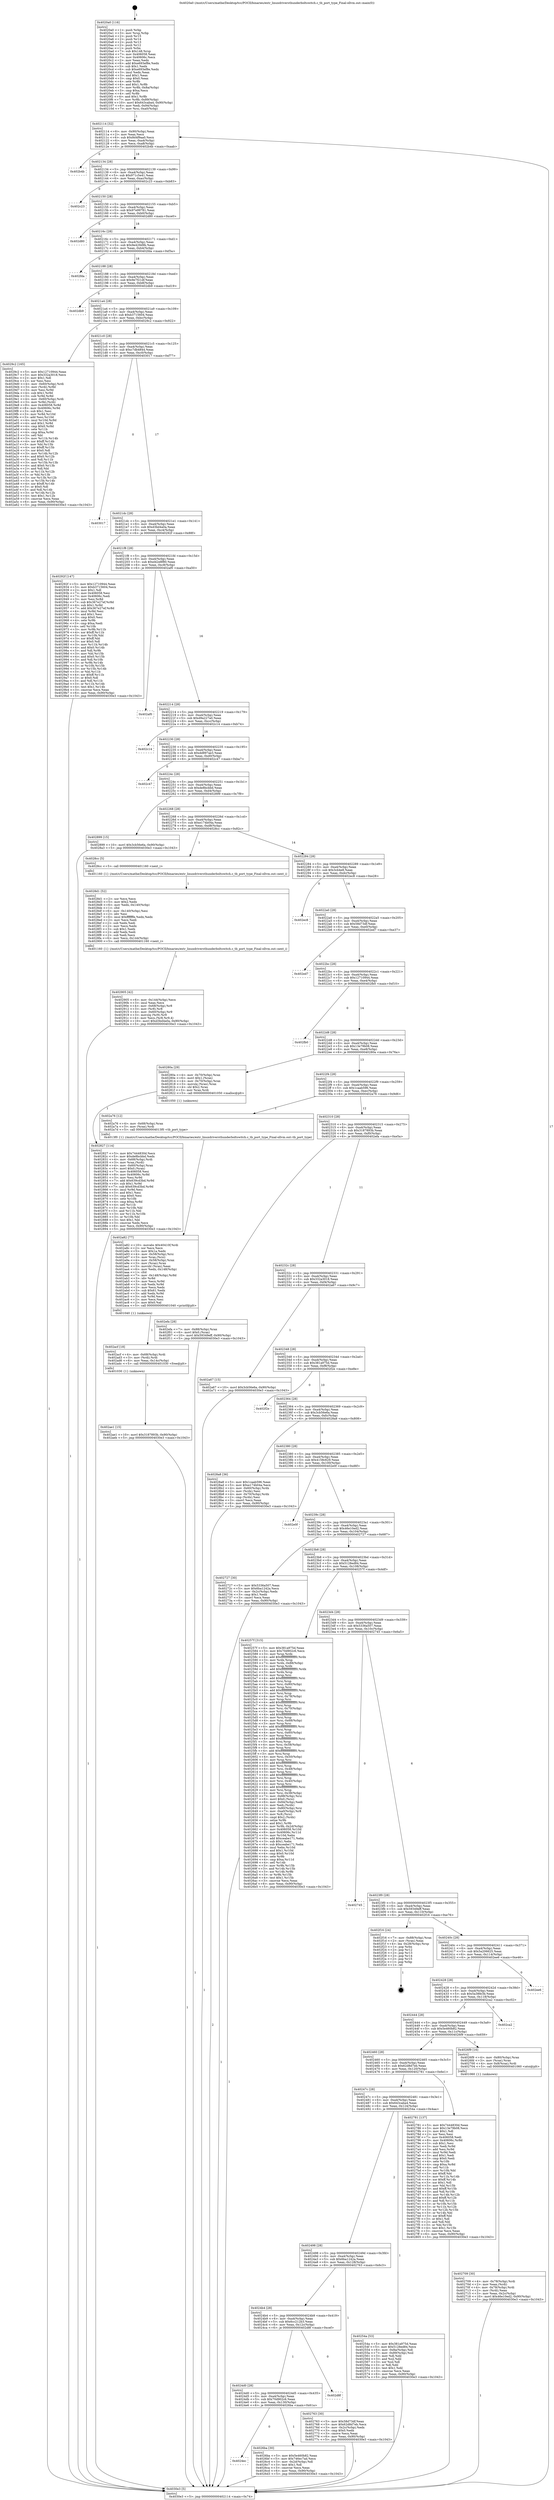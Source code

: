 digraph "0x4020a0" {
  label = "0x4020a0 (/mnt/c/Users/mathe/Desktop/tcc/POCII/binaries/extr_linuxdriversthunderboltswitch.c_tb_port_type_Final-ollvm.out::main(0))"
  labelloc = "t"
  node[shape=record]

  Entry [label="",width=0.3,height=0.3,shape=circle,fillcolor=black,style=filled]
  "0x402114" [label="{
     0x402114 [32]\l
     | [instrs]\l
     &nbsp;&nbsp;0x402114 \<+6\>: mov -0x90(%rbp),%eax\l
     &nbsp;&nbsp;0x40211a \<+2\>: mov %eax,%ecx\l
     &nbsp;&nbsp;0x40211c \<+6\>: sub $0x8d4f9aa0,%ecx\l
     &nbsp;&nbsp;0x402122 \<+6\>: mov %eax,-0xa4(%rbp)\l
     &nbsp;&nbsp;0x402128 \<+6\>: mov %ecx,-0xa8(%rbp)\l
     &nbsp;&nbsp;0x40212e \<+6\>: je 0000000000402b4b \<main+0xaab\>\l
  }"]
  "0x402b4b" [label="{
     0x402b4b\l
  }", style=dashed]
  "0x402134" [label="{
     0x402134 [28]\l
     | [instrs]\l
     &nbsp;&nbsp;0x402134 \<+5\>: jmp 0000000000402139 \<main+0x99\>\l
     &nbsp;&nbsp;0x402139 \<+6\>: mov -0xa4(%rbp),%eax\l
     &nbsp;&nbsp;0x40213f \<+5\>: sub $0x971c5e41,%eax\l
     &nbsp;&nbsp;0x402144 \<+6\>: mov %eax,-0xac(%rbp)\l
     &nbsp;&nbsp;0x40214a \<+6\>: je 0000000000402c23 \<main+0xb83\>\l
  }"]
  Exit [label="",width=0.3,height=0.3,shape=circle,fillcolor=black,style=filled,peripheries=2]
  "0x402c23" [label="{
     0x402c23\l
  }", style=dashed]
  "0x402150" [label="{
     0x402150 [28]\l
     | [instrs]\l
     &nbsp;&nbsp;0x402150 \<+5\>: jmp 0000000000402155 \<main+0xb5\>\l
     &nbsp;&nbsp;0x402155 \<+6\>: mov -0xa4(%rbp),%eax\l
     &nbsp;&nbsp;0x40215b \<+5\>: sub $0x97e99781,%eax\l
     &nbsp;&nbsp;0x402160 \<+6\>: mov %eax,-0xb0(%rbp)\l
     &nbsp;&nbsp;0x402166 \<+6\>: je 0000000000402d80 \<main+0xce0\>\l
  }"]
  "0x402ae1" [label="{
     0x402ae1 [15]\l
     | [instrs]\l
     &nbsp;&nbsp;0x402ae1 \<+10\>: movl $0x3187893b,-0x90(%rbp)\l
     &nbsp;&nbsp;0x402aeb \<+5\>: jmp 00000000004030e3 \<main+0x1043\>\l
  }"]
  "0x402d80" [label="{
     0x402d80\l
  }", style=dashed]
  "0x40216c" [label="{
     0x40216c [28]\l
     | [instrs]\l
     &nbsp;&nbsp;0x40216c \<+5\>: jmp 0000000000402171 \<main+0xd1\>\l
     &nbsp;&nbsp;0x402171 \<+6\>: mov -0xa4(%rbp),%eax\l
     &nbsp;&nbsp;0x402177 \<+5\>: sub $0x9e429d9b,%eax\l
     &nbsp;&nbsp;0x40217c \<+6\>: mov %eax,-0xb4(%rbp)\l
     &nbsp;&nbsp;0x402182 \<+6\>: je 0000000000402fda \<main+0xf3a\>\l
  }"]
  "0x402acf" [label="{
     0x402acf [18]\l
     | [instrs]\l
     &nbsp;&nbsp;0x402acf \<+4\>: mov -0x68(%rbp),%rdi\l
     &nbsp;&nbsp;0x402ad3 \<+3\>: mov (%rdi),%rdi\l
     &nbsp;&nbsp;0x402ad6 \<+6\>: mov %eax,-0x14c(%rbp)\l
     &nbsp;&nbsp;0x402adc \<+5\>: call 0000000000401030 \<free@plt\>\l
     | [calls]\l
     &nbsp;&nbsp;0x401030 \{1\} (unknown)\l
  }"]
  "0x402fda" [label="{
     0x402fda\l
  }", style=dashed]
  "0x402188" [label="{
     0x402188 [28]\l
     | [instrs]\l
     &nbsp;&nbsp;0x402188 \<+5\>: jmp 000000000040218d \<main+0xed\>\l
     &nbsp;&nbsp;0x40218d \<+6\>: mov -0xa4(%rbp),%eax\l
     &nbsp;&nbsp;0x402193 \<+5\>: sub $0x9e7f21df,%eax\l
     &nbsp;&nbsp;0x402198 \<+6\>: mov %eax,-0xb8(%rbp)\l
     &nbsp;&nbsp;0x40219e \<+6\>: je 0000000000402db9 \<main+0xd19\>\l
  }"]
  "0x402a82" [label="{
     0x402a82 [77]\l
     | [instrs]\l
     &nbsp;&nbsp;0x402a82 \<+10\>: movabs $0x40410f,%rdi\l
     &nbsp;&nbsp;0x402a8c \<+2\>: xor %ecx,%ecx\l
     &nbsp;&nbsp;0x402a8e \<+5\>: mov $0x1a,%edx\l
     &nbsp;&nbsp;0x402a93 \<+4\>: mov -0x58(%rbp),%rsi\l
     &nbsp;&nbsp;0x402a97 \<+3\>: mov %rax,(%rsi)\l
     &nbsp;&nbsp;0x402a9a \<+4\>: mov -0x58(%rbp),%rax\l
     &nbsp;&nbsp;0x402a9e \<+3\>: mov (%rax),%rax\l
     &nbsp;&nbsp;0x402aa1 \<+3\>: movsbl (%rax),%eax\l
     &nbsp;&nbsp;0x402aa4 \<+6\>: mov %edx,-0x148(%rbp)\l
     &nbsp;&nbsp;0x402aaa \<+1\>: cltd\l
     &nbsp;&nbsp;0x402aab \<+7\>: mov -0x148(%rbp),%r8d\l
     &nbsp;&nbsp;0x402ab2 \<+3\>: idiv %r8d\l
     &nbsp;&nbsp;0x402ab5 \<+3\>: mov %ecx,%r9d\l
     &nbsp;&nbsp;0x402ab8 \<+3\>: sub %edx,%r9d\l
     &nbsp;&nbsp;0x402abb \<+2\>: mov %ecx,%edx\l
     &nbsp;&nbsp;0x402abd \<+3\>: sub $0x61,%edx\l
     &nbsp;&nbsp;0x402ac0 \<+3\>: add %edx,%r9d\l
     &nbsp;&nbsp;0x402ac3 \<+3\>: sub %r9d,%ecx\l
     &nbsp;&nbsp;0x402ac6 \<+2\>: mov %ecx,%esi\l
     &nbsp;&nbsp;0x402ac8 \<+2\>: mov $0x0,%al\l
     &nbsp;&nbsp;0x402aca \<+5\>: call 0000000000401040 \<printf@plt\>\l
     | [calls]\l
     &nbsp;&nbsp;0x401040 \{1\} (unknown)\l
  }"]
  "0x402db9" [label="{
     0x402db9\l
  }", style=dashed]
  "0x4021a4" [label="{
     0x4021a4 [28]\l
     | [instrs]\l
     &nbsp;&nbsp;0x4021a4 \<+5\>: jmp 00000000004021a9 \<main+0x109\>\l
     &nbsp;&nbsp;0x4021a9 \<+6\>: mov -0xa4(%rbp),%eax\l
     &nbsp;&nbsp;0x4021af \<+5\>: sub $0xb3715604,%eax\l
     &nbsp;&nbsp;0x4021b4 \<+6\>: mov %eax,-0xbc(%rbp)\l
     &nbsp;&nbsp;0x4021ba \<+6\>: je 00000000004029c2 \<main+0x922\>\l
  }"]
  "0x402905" [label="{
     0x402905 [42]\l
     | [instrs]\l
     &nbsp;&nbsp;0x402905 \<+6\>: mov -0x144(%rbp),%ecx\l
     &nbsp;&nbsp;0x40290b \<+3\>: imul %eax,%ecx\l
     &nbsp;&nbsp;0x40290e \<+4\>: mov -0x68(%rbp),%r8\l
     &nbsp;&nbsp;0x402912 \<+3\>: mov (%r8),%r8\l
     &nbsp;&nbsp;0x402915 \<+4\>: mov -0x60(%rbp),%r9\l
     &nbsp;&nbsp;0x402919 \<+3\>: movslq (%r9),%r9\l
     &nbsp;&nbsp;0x40291c \<+4\>: mov %ecx,(%r8,%r9,4)\l
     &nbsp;&nbsp;0x402920 \<+10\>: movl $0xd3bd4a0a,-0x90(%rbp)\l
     &nbsp;&nbsp;0x40292a \<+5\>: jmp 00000000004030e3 \<main+0x1043\>\l
  }"]
  "0x4029c2" [label="{
     0x4029c2 [165]\l
     | [instrs]\l
     &nbsp;&nbsp;0x4029c2 \<+5\>: mov $0x12710944,%eax\l
     &nbsp;&nbsp;0x4029c7 \<+5\>: mov $0x332a3018,%ecx\l
     &nbsp;&nbsp;0x4029cc \<+2\>: mov $0x1,%dl\l
     &nbsp;&nbsp;0x4029ce \<+2\>: xor %esi,%esi\l
     &nbsp;&nbsp;0x4029d0 \<+4\>: mov -0x60(%rbp),%rdi\l
     &nbsp;&nbsp;0x4029d4 \<+3\>: mov (%rdi),%r8d\l
     &nbsp;&nbsp;0x4029d7 \<+3\>: mov %esi,%r9d\l
     &nbsp;&nbsp;0x4029da \<+4\>: sub $0x1,%r9d\l
     &nbsp;&nbsp;0x4029de \<+3\>: sub %r9d,%r8d\l
     &nbsp;&nbsp;0x4029e1 \<+4\>: mov -0x60(%rbp),%rdi\l
     &nbsp;&nbsp;0x4029e5 \<+3\>: mov %r8d,(%rdi)\l
     &nbsp;&nbsp;0x4029e8 \<+8\>: mov 0x406058,%r8d\l
     &nbsp;&nbsp;0x4029f0 \<+8\>: mov 0x40606c,%r9d\l
     &nbsp;&nbsp;0x4029f8 \<+3\>: sub $0x1,%esi\l
     &nbsp;&nbsp;0x4029fb \<+3\>: mov %r8d,%r10d\l
     &nbsp;&nbsp;0x4029fe \<+3\>: add %esi,%r10d\l
     &nbsp;&nbsp;0x402a01 \<+4\>: imul %r10d,%r8d\l
     &nbsp;&nbsp;0x402a05 \<+4\>: and $0x1,%r8d\l
     &nbsp;&nbsp;0x402a09 \<+4\>: cmp $0x0,%r8d\l
     &nbsp;&nbsp;0x402a0d \<+4\>: sete %r11b\l
     &nbsp;&nbsp;0x402a11 \<+4\>: cmp $0xa,%r9d\l
     &nbsp;&nbsp;0x402a15 \<+3\>: setl %bl\l
     &nbsp;&nbsp;0x402a18 \<+3\>: mov %r11b,%r14b\l
     &nbsp;&nbsp;0x402a1b \<+4\>: xor $0xff,%r14b\l
     &nbsp;&nbsp;0x402a1f \<+3\>: mov %bl,%r15b\l
     &nbsp;&nbsp;0x402a22 \<+4\>: xor $0xff,%r15b\l
     &nbsp;&nbsp;0x402a26 \<+3\>: xor $0x0,%dl\l
     &nbsp;&nbsp;0x402a29 \<+3\>: mov %r14b,%r12b\l
     &nbsp;&nbsp;0x402a2c \<+4\>: and $0x0,%r12b\l
     &nbsp;&nbsp;0x402a30 \<+3\>: and %dl,%r11b\l
     &nbsp;&nbsp;0x402a33 \<+3\>: mov %r15b,%r13b\l
     &nbsp;&nbsp;0x402a36 \<+4\>: and $0x0,%r13b\l
     &nbsp;&nbsp;0x402a3a \<+2\>: and %dl,%bl\l
     &nbsp;&nbsp;0x402a3c \<+3\>: or %r11b,%r12b\l
     &nbsp;&nbsp;0x402a3f \<+3\>: or %bl,%r13b\l
     &nbsp;&nbsp;0x402a42 \<+3\>: xor %r13b,%r12b\l
     &nbsp;&nbsp;0x402a45 \<+3\>: or %r15b,%r14b\l
     &nbsp;&nbsp;0x402a48 \<+4\>: xor $0xff,%r14b\l
     &nbsp;&nbsp;0x402a4c \<+3\>: or $0x0,%dl\l
     &nbsp;&nbsp;0x402a4f \<+3\>: and %dl,%r14b\l
     &nbsp;&nbsp;0x402a52 \<+3\>: or %r14b,%r12b\l
     &nbsp;&nbsp;0x402a55 \<+4\>: test $0x1,%r12b\l
     &nbsp;&nbsp;0x402a59 \<+3\>: cmovne %ecx,%eax\l
     &nbsp;&nbsp;0x402a5c \<+6\>: mov %eax,-0x90(%rbp)\l
     &nbsp;&nbsp;0x402a62 \<+5\>: jmp 00000000004030e3 \<main+0x1043\>\l
  }"]
  "0x4021c0" [label="{
     0x4021c0 [28]\l
     | [instrs]\l
     &nbsp;&nbsp;0x4021c0 \<+5\>: jmp 00000000004021c5 \<main+0x125\>\l
     &nbsp;&nbsp;0x4021c5 \<+6\>: mov -0xa4(%rbp),%eax\l
     &nbsp;&nbsp;0x4021cb \<+5\>: sub $0xc7db4844,%eax\l
     &nbsp;&nbsp;0x4021d0 \<+6\>: mov %eax,-0xc0(%rbp)\l
     &nbsp;&nbsp;0x4021d6 \<+6\>: je 0000000000403017 \<main+0xf77\>\l
  }"]
  "0x4028d1" [label="{
     0x4028d1 [52]\l
     | [instrs]\l
     &nbsp;&nbsp;0x4028d1 \<+2\>: xor %ecx,%ecx\l
     &nbsp;&nbsp;0x4028d3 \<+5\>: mov $0x2,%edx\l
     &nbsp;&nbsp;0x4028d8 \<+6\>: mov %edx,-0x140(%rbp)\l
     &nbsp;&nbsp;0x4028de \<+1\>: cltd\l
     &nbsp;&nbsp;0x4028df \<+6\>: mov -0x140(%rbp),%esi\l
     &nbsp;&nbsp;0x4028e5 \<+2\>: idiv %esi\l
     &nbsp;&nbsp;0x4028e7 \<+6\>: imul $0xfffffffe,%edx,%edx\l
     &nbsp;&nbsp;0x4028ed \<+2\>: mov %ecx,%edi\l
     &nbsp;&nbsp;0x4028ef \<+2\>: sub %edx,%edi\l
     &nbsp;&nbsp;0x4028f1 \<+2\>: mov %ecx,%edx\l
     &nbsp;&nbsp;0x4028f3 \<+3\>: sub $0x1,%edx\l
     &nbsp;&nbsp;0x4028f6 \<+2\>: add %edx,%edi\l
     &nbsp;&nbsp;0x4028f8 \<+2\>: sub %edi,%ecx\l
     &nbsp;&nbsp;0x4028fa \<+6\>: mov %ecx,-0x144(%rbp)\l
     &nbsp;&nbsp;0x402900 \<+5\>: call 0000000000401160 \<next_i\>\l
     | [calls]\l
     &nbsp;&nbsp;0x401160 \{1\} (/mnt/c/Users/mathe/Desktop/tcc/POCII/binaries/extr_linuxdriversthunderboltswitch.c_tb_port_type_Final-ollvm.out::next_i)\l
  }"]
  "0x403017" [label="{
     0x403017\l
  }", style=dashed]
  "0x4021dc" [label="{
     0x4021dc [28]\l
     | [instrs]\l
     &nbsp;&nbsp;0x4021dc \<+5\>: jmp 00000000004021e1 \<main+0x141\>\l
     &nbsp;&nbsp;0x4021e1 \<+6\>: mov -0xa4(%rbp),%eax\l
     &nbsp;&nbsp;0x4021e7 \<+5\>: sub $0xd3bd4a0a,%eax\l
     &nbsp;&nbsp;0x4021ec \<+6\>: mov %eax,-0xc4(%rbp)\l
     &nbsp;&nbsp;0x4021f2 \<+6\>: je 000000000040292f \<main+0x88f\>\l
  }"]
  "0x402827" [label="{
     0x402827 [114]\l
     | [instrs]\l
     &nbsp;&nbsp;0x402827 \<+5\>: mov $0x7444830d,%ecx\l
     &nbsp;&nbsp;0x40282c \<+5\>: mov $0xde8bcbbd,%edx\l
     &nbsp;&nbsp;0x402831 \<+4\>: mov -0x68(%rbp),%rdi\l
     &nbsp;&nbsp;0x402835 \<+3\>: mov %rax,(%rdi)\l
     &nbsp;&nbsp;0x402838 \<+4\>: mov -0x60(%rbp),%rax\l
     &nbsp;&nbsp;0x40283c \<+6\>: movl $0x0,(%rax)\l
     &nbsp;&nbsp;0x402842 \<+7\>: mov 0x406058,%esi\l
     &nbsp;&nbsp;0x402849 \<+8\>: mov 0x40606c,%r8d\l
     &nbsp;&nbsp;0x402851 \<+3\>: mov %esi,%r9d\l
     &nbsp;&nbsp;0x402854 \<+7\>: add $0x639cd3bd,%r9d\l
     &nbsp;&nbsp;0x40285b \<+4\>: sub $0x1,%r9d\l
     &nbsp;&nbsp;0x40285f \<+7\>: sub $0x639cd3bd,%r9d\l
     &nbsp;&nbsp;0x402866 \<+4\>: imul %r9d,%esi\l
     &nbsp;&nbsp;0x40286a \<+3\>: and $0x1,%esi\l
     &nbsp;&nbsp;0x40286d \<+3\>: cmp $0x0,%esi\l
     &nbsp;&nbsp;0x402870 \<+4\>: sete %r10b\l
     &nbsp;&nbsp;0x402874 \<+4\>: cmp $0xa,%r8d\l
     &nbsp;&nbsp;0x402878 \<+4\>: setl %r11b\l
     &nbsp;&nbsp;0x40287c \<+3\>: mov %r10b,%bl\l
     &nbsp;&nbsp;0x40287f \<+3\>: and %r11b,%bl\l
     &nbsp;&nbsp;0x402882 \<+3\>: xor %r11b,%r10b\l
     &nbsp;&nbsp;0x402885 \<+3\>: or %r10b,%bl\l
     &nbsp;&nbsp;0x402888 \<+3\>: test $0x1,%bl\l
     &nbsp;&nbsp;0x40288b \<+3\>: cmovne %edx,%ecx\l
     &nbsp;&nbsp;0x40288e \<+6\>: mov %ecx,-0x90(%rbp)\l
     &nbsp;&nbsp;0x402894 \<+5\>: jmp 00000000004030e3 \<main+0x1043\>\l
  }"]
  "0x40292f" [label="{
     0x40292f [147]\l
     | [instrs]\l
     &nbsp;&nbsp;0x40292f \<+5\>: mov $0x12710944,%eax\l
     &nbsp;&nbsp;0x402934 \<+5\>: mov $0xb3715604,%ecx\l
     &nbsp;&nbsp;0x402939 \<+2\>: mov $0x1,%dl\l
     &nbsp;&nbsp;0x40293b \<+7\>: mov 0x406058,%esi\l
     &nbsp;&nbsp;0x402942 \<+7\>: mov 0x40606c,%edi\l
     &nbsp;&nbsp;0x402949 \<+3\>: mov %esi,%r8d\l
     &nbsp;&nbsp;0x40294c \<+7\>: sub $0x367e27ef,%r8d\l
     &nbsp;&nbsp;0x402953 \<+4\>: sub $0x1,%r8d\l
     &nbsp;&nbsp;0x402957 \<+7\>: add $0x367e27ef,%r8d\l
     &nbsp;&nbsp;0x40295e \<+4\>: imul %r8d,%esi\l
     &nbsp;&nbsp;0x402962 \<+3\>: and $0x1,%esi\l
     &nbsp;&nbsp;0x402965 \<+3\>: cmp $0x0,%esi\l
     &nbsp;&nbsp;0x402968 \<+4\>: sete %r9b\l
     &nbsp;&nbsp;0x40296c \<+3\>: cmp $0xa,%edi\l
     &nbsp;&nbsp;0x40296f \<+4\>: setl %r10b\l
     &nbsp;&nbsp;0x402973 \<+3\>: mov %r9b,%r11b\l
     &nbsp;&nbsp;0x402976 \<+4\>: xor $0xff,%r11b\l
     &nbsp;&nbsp;0x40297a \<+3\>: mov %r10b,%bl\l
     &nbsp;&nbsp;0x40297d \<+3\>: xor $0xff,%bl\l
     &nbsp;&nbsp;0x402980 \<+3\>: xor $0x0,%dl\l
     &nbsp;&nbsp;0x402983 \<+3\>: mov %r11b,%r14b\l
     &nbsp;&nbsp;0x402986 \<+4\>: and $0x0,%r14b\l
     &nbsp;&nbsp;0x40298a \<+3\>: and %dl,%r9b\l
     &nbsp;&nbsp;0x40298d \<+3\>: mov %bl,%r15b\l
     &nbsp;&nbsp;0x402990 \<+4\>: and $0x0,%r15b\l
     &nbsp;&nbsp;0x402994 \<+3\>: and %dl,%r10b\l
     &nbsp;&nbsp;0x402997 \<+3\>: or %r9b,%r14b\l
     &nbsp;&nbsp;0x40299a \<+3\>: or %r10b,%r15b\l
     &nbsp;&nbsp;0x40299d \<+3\>: xor %r15b,%r14b\l
     &nbsp;&nbsp;0x4029a0 \<+3\>: or %bl,%r11b\l
     &nbsp;&nbsp;0x4029a3 \<+4\>: xor $0xff,%r11b\l
     &nbsp;&nbsp;0x4029a7 \<+3\>: or $0x0,%dl\l
     &nbsp;&nbsp;0x4029aa \<+3\>: and %dl,%r11b\l
     &nbsp;&nbsp;0x4029ad \<+3\>: or %r11b,%r14b\l
     &nbsp;&nbsp;0x4029b0 \<+4\>: test $0x1,%r14b\l
     &nbsp;&nbsp;0x4029b4 \<+3\>: cmovne %ecx,%eax\l
     &nbsp;&nbsp;0x4029b7 \<+6\>: mov %eax,-0x90(%rbp)\l
     &nbsp;&nbsp;0x4029bd \<+5\>: jmp 00000000004030e3 \<main+0x1043\>\l
  }"]
  "0x4021f8" [label="{
     0x4021f8 [28]\l
     | [instrs]\l
     &nbsp;&nbsp;0x4021f8 \<+5\>: jmp 00000000004021fd \<main+0x15d\>\l
     &nbsp;&nbsp;0x4021fd \<+6\>: mov -0xa4(%rbp),%eax\l
     &nbsp;&nbsp;0x402203 \<+5\>: sub $0xd42e8f80,%eax\l
     &nbsp;&nbsp;0x402208 \<+6\>: mov %eax,-0xc8(%rbp)\l
     &nbsp;&nbsp;0x40220e \<+6\>: je 0000000000402af0 \<main+0xa50\>\l
  }"]
  "0x402709" [label="{
     0x402709 [30]\l
     | [instrs]\l
     &nbsp;&nbsp;0x402709 \<+4\>: mov -0x78(%rbp),%rdi\l
     &nbsp;&nbsp;0x40270d \<+2\>: mov %eax,(%rdi)\l
     &nbsp;&nbsp;0x40270f \<+4\>: mov -0x78(%rbp),%rdi\l
     &nbsp;&nbsp;0x402713 \<+2\>: mov (%rdi),%eax\l
     &nbsp;&nbsp;0x402715 \<+3\>: mov %eax,-0x2c(%rbp)\l
     &nbsp;&nbsp;0x402718 \<+10\>: movl $0x46e10ed2,-0x90(%rbp)\l
     &nbsp;&nbsp;0x402722 \<+5\>: jmp 00000000004030e3 \<main+0x1043\>\l
  }"]
  "0x402af0" [label="{
     0x402af0\l
  }", style=dashed]
  "0x402214" [label="{
     0x402214 [28]\l
     | [instrs]\l
     &nbsp;&nbsp;0x402214 \<+5\>: jmp 0000000000402219 \<main+0x179\>\l
     &nbsp;&nbsp;0x402219 \<+6\>: mov -0xa4(%rbp),%eax\l
     &nbsp;&nbsp;0x40221f \<+5\>: sub $0xd9a227a0,%eax\l
     &nbsp;&nbsp;0x402224 \<+6\>: mov %eax,-0xcc(%rbp)\l
     &nbsp;&nbsp;0x40222a \<+6\>: je 0000000000402c14 \<main+0xb74\>\l
  }"]
  "0x4024ec" [label="{
     0x4024ec\l
  }", style=dashed]
  "0x402c14" [label="{
     0x402c14\l
  }", style=dashed]
  "0x402230" [label="{
     0x402230 [28]\l
     | [instrs]\l
     &nbsp;&nbsp;0x402230 \<+5\>: jmp 0000000000402235 \<main+0x195\>\l
     &nbsp;&nbsp;0x402235 \<+6\>: mov -0xa4(%rbp),%eax\l
     &nbsp;&nbsp;0x40223b \<+5\>: sub $0xdd897ae3,%eax\l
     &nbsp;&nbsp;0x402240 \<+6\>: mov %eax,-0xd0(%rbp)\l
     &nbsp;&nbsp;0x402246 \<+6\>: je 0000000000402c47 \<main+0xba7\>\l
  }"]
  "0x4026ba" [label="{
     0x4026ba [30]\l
     | [instrs]\l
     &nbsp;&nbsp;0x4026ba \<+5\>: mov $0x5e460b82,%eax\l
     &nbsp;&nbsp;0x4026bf \<+5\>: mov $0x746ec7ad,%ecx\l
     &nbsp;&nbsp;0x4026c4 \<+3\>: mov -0x2d(%rbp),%dl\l
     &nbsp;&nbsp;0x4026c7 \<+3\>: test $0x1,%dl\l
     &nbsp;&nbsp;0x4026ca \<+3\>: cmovne %ecx,%eax\l
     &nbsp;&nbsp;0x4026cd \<+6\>: mov %eax,-0x90(%rbp)\l
     &nbsp;&nbsp;0x4026d3 \<+5\>: jmp 00000000004030e3 \<main+0x1043\>\l
  }"]
  "0x402c47" [label="{
     0x402c47\l
  }", style=dashed]
  "0x40224c" [label="{
     0x40224c [28]\l
     | [instrs]\l
     &nbsp;&nbsp;0x40224c \<+5\>: jmp 0000000000402251 \<main+0x1b1\>\l
     &nbsp;&nbsp;0x402251 \<+6\>: mov -0xa4(%rbp),%eax\l
     &nbsp;&nbsp;0x402257 \<+5\>: sub $0xde8bcbbd,%eax\l
     &nbsp;&nbsp;0x40225c \<+6\>: mov %eax,-0xd4(%rbp)\l
     &nbsp;&nbsp;0x402262 \<+6\>: je 0000000000402899 \<main+0x7f9\>\l
  }"]
  "0x4024d0" [label="{
     0x4024d0 [28]\l
     | [instrs]\l
     &nbsp;&nbsp;0x4024d0 \<+5\>: jmp 00000000004024d5 \<main+0x435\>\l
     &nbsp;&nbsp;0x4024d5 \<+6\>: mov -0xa4(%rbp),%eax\l
     &nbsp;&nbsp;0x4024db \<+5\>: sub $0x70d902c6,%eax\l
     &nbsp;&nbsp;0x4024e0 \<+6\>: mov %eax,-0x130(%rbp)\l
     &nbsp;&nbsp;0x4024e6 \<+6\>: je 00000000004026ba \<main+0x61a\>\l
  }"]
  "0x402899" [label="{
     0x402899 [15]\l
     | [instrs]\l
     &nbsp;&nbsp;0x402899 \<+10\>: movl $0x3cb56e6a,-0x90(%rbp)\l
     &nbsp;&nbsp;0x4028a3 \<+5\>: jmp 00000000004030e3 \<main+0x1043\>\l
  }"]
  "0x402268" [label="{
     0x402268 [28]\l
     | [instrs]\l
     &nbsp;&nbsp;0x402268 \<+5\>: jmp 000000000040226d \<main+0x1cd\>\l
     &nbsp;&nbsp;0x40226d \<+6\>: mov -0xa4(%rbp),%eax\l
     &nbsp;&nbsp;0x402273 \<+5\>: sub $0xe174b04a,%eax\l
     &nbsp;&nbsp;0x402278 \<+6\>: mov %eax,-0xd8(%rbp)\l
     &nbsp;&nbsp;0x40227e \<+6\>: je 00000000004028cc \<main+0x82c\>\l
  }"]
  "0x402d8f" [label="{
     0x402d8f\l
  }", style=dashed]
  "0x4028cc" [label="{
     0x4028cc [5]\l
     | [instrs]\l
     &nbsp;&nbsp;0x4028cc \<+5\>: call 0000000000401160 \<next_i\>\l
     | [calls]\l
     &nbsp;&nbsp;0x401160 \{1\} (/mnt/c/Users/mathe/Desktop/tcc/POCII/binaries/extr_linuxdriversthunderboltswitch.c_tb_port_type_Final-ollvm.out::next_i)\l
  }"]
  "0x402284" [label="{
     0x402284 [28]\l
     | [instrs]\l
     &nbsp;&nbsp;0x402284 \<+5\>: jmp 0000000000402289 \<main+0x1e9\>\l
     &nbsp;&nbsp;0x402289 \<+6\>: mov -0xa4(%rbp),%eax\l
     &nbsp;&nbsp;0x40228f \<+5\>: sub $0x3cb4e8,%eax\l
     &nbsp;&nbsp;0x402294 \<+6\>: mov %eax,-0xdc(%rbp)\l
     &nbsp;&nbsp;0x40229a \<+6\>: je 0000000000402ec8 \<main+0xe28\>\l
  }"]
  "0x4024b4" [label="{
     0x4024b4 [28]\l
     | [instrs]\l
     &nbsp;&nbsp;0x4024b4 \<+5\>: jmp 00000000004024b9 \<main+0x419\>\l
     &nbsp;&nbsp;0x4024b9 \<+6\>: mov -0xa4(%rbp),%eax\l
     &nbsp;&nbsp;0x4024bf \<+5\>: sub $0x6cc212b3,%eax\l
     &nbsp;&nbsp;0x4024c4 \<+6\>: mov %eax,-0x12c(%rbp)\l
     &nbsp;&nbsp;0x4024ca \<+6\>: je 0000000000402d8f \<main+0xcef\>\l
  }"]
  "0x402ec8" [label="{
     0x402ec8\l
  }", style=dashed]
  "0x4022a0" [label="{
     0x4022a0 [28]\l
     | [instrs]\l
     &nbsp;&nbsp;0x4022a0 \<+5\>: jmp 00000000004022a5 \<main+0x205\>\l
     &nbsp;&nbsp;0x4022a5 \<+6\>: mov -0xa4(%rbp),%eax\l
     &nbsp;&nbsp;0x4022ab \<+5\>: sub $0x58d73df,%eax\l
     &nbsp;&nbsp;0x4022b0 \<+6\>: mov %eax,-0xe0(%rbp)\l
     &nbsp;&nbsp;0x4022b6 \<+6\>: je 0000000000402ed7 \<main+0xe37\>\l
  }"]
  "0x402763" [label="{
     0x402763 [30]\l
     | [instrs]\l
     &nbsp;&nbsp;0x402763 \<+5\>: mov $0x58d73df,%eax\l
     &nbsp;&nbsp;0x402768 \<+5\>: mov $0x62d8d7eb,%ecx\l
     &nbsp;&nbsp;0x40276d \<+3\>: mov -0x2c(%rbp),%edx\l
     &nbsp;&nbsp;0x402770 \<+3\>: cmp $0x0,%edx\l
     &nbsp;&nbsp;0x402773 \<+3\>: cmove %ecx,%eax\l
     &nbsp;&nbsp;0x402776 \<+6\>: mov %eax,-0x90(%rbp)\l
     &nbsp;&nbsp;0x40277c \<+5\>: jmp 00000000004030e3 \<main+0x1043\>\l
  }"]
  "0x402ed7" [label="{
     0x402ed7\l
  }", style=dashed]
  "0x4022bc" [label="{
     0x4022bc [28]\l
     | [instrs]\l
     &nbsp;&nbsp;0x4022bc \<+5\>: jmp 00000000004022c1 \<main+0x221\>\l
     &nbsp;&nbsp;0x4022c1 \<+6\>: mov -0xa4(%rbp),%eax\l
     &nbsp;&nbsp;0x4022c7 \<+5\>: sub $0x12710944,%eax\l
     &nbsp;&nbsp;0x4022cc \<+6\>: mov %eax,-0xe4(%rbp)\l
     &nbsp;&nbsp;0x4022d2 \<+6\>: je 0000000000402fb0 \<main+0xf10\>\l
  }"]
  "0x4020a0" [label="{
     0x4020a0 [116]\l
     | [instrs]\l
     &nbsp;&nbsp;0x4020a0 \<+1\>: push %rbp\l
     &nbsp;&nbsp;0x4020a1 \<+3\>: mov %rsp,%rbp\l
     &nbsp;&nbsp;0x4020a4 \<+2\>: push %r15\l
     &nbsp;&nbsp;0x4020a6 \<+2\>: push %r14\l
     &nbsp;&nbsp;0x4020a8 \<+2\>: push %r13\l
     &nbsp;&nbsp;0x4020aa \<+2\>: push %r12\l
     &nbsp;&nbsp;0x4020ac \<+1\>: push %rbx\l
     &nbsp;&nbsp;0x4020ad \<+7\>: sub $0x148,%rsp\l
     &nbsp;&nbsp;0x4020b4 \<+7\>: mov 0x406058,%eax\l
     &nbsp;&nbsp;0x4020bb \<+7\>: mov 0x40606c,%ecx\l
     &nbsp;&nbsp;0x4020c2 \<+2\>: mov %eax,%edx\l
     &nbsp;&nbsp;0x4020c4 \<+6\>: add $0xe693ef8e,%edx\l
     &nbsp;&nbsp;0x4020ca \<+3\>: sub $0x1,%edx\l
     &nbsp;&nbsp;0x4020cd \<+6\>: sub $0xe693ef8e,%edx\l
     &nbsp;&nbsp;0x4020d3 \<+3\>: imul %edx,%eax\l
     &nbsp;&nbsp;0x4020d6 \<+3\>: and $0x1,%eax\l
     &nbsp;&nbsp;0x4020d9 \<+3\>: cmp $0x0,%eax\l
     &nbsp;&nbsp;0x4020dc \<+4\>: sete %r8b\l
     &nbsp;&nbsp;0x4020e0 \<+4\>: and $0x1,%r8b\l
     &nbsp;&nbsp;0x4020e4 \<+7\>: mov %r8b,-0x8a(%rbp)\l
     &nbsp;&nbsp;0x4020eb \<+3\>: cmp $0xa,%ecx\l
     &nbsp;&nbsp;0x4020ee \<+4\>: setl %r8b\l
     &nbsp;&nbsp;0x4020f2 \<+4\>: and $0x1,%r8b\l
     &nbsp;&nbsp;0x4020f6 \<+7\>: mov %r8b,-0x89(%rbp)\l
     &nbsp;&nbsp;0x4020fd \<+10\>: movl $0x643caba4,-0x90(%rbp)\l
     &nbsp;&nbsp;0x402107 \<+6\>: mov %edi,-0x94(%rbp)\l
     &nbsp;&nbsp;0x40210d \<+7\>: mov %rsi,-0xa0(%rbp)\l
  }"]
  "0x402fb0" [label="{
     0x402fb0\l
  }", style=dashed]
  "0x4022d8" [label="{
     0x4022d8 [28]\l
     | [instrs]\l
     &nbsp;&nbsp;0x4022d8 \<+5\>: jmp 00000000004022dd \<main+0x23d\>\l
     &nbsp;&nbsp;0x4022dd \<+6\>: mov -0xa4(%rbp),%eax\l
     &nbsp;&nbsp;0x4022e3 \<+5\>: sub $0x13e79b08,%eax\l
     &nbsp;&nbsp;0x4022e8 \<+6\>: mov %eax,-0xe8(%rbp)\l
     &nbsp;&nbsp;0x4022ee \<+6\>: je 000000000040280a \<main+0x76a\>\l
  }"]
  "0x4030e3" [label="{
     0x4030e3 [5]\l
     | [instrs]\l
     &nbsp;&nbsp;0x4030e3 \<+5\>: jmp 0000000000402114 \<main+0x74\>\l
  }"]
  "0x40280a" [label="{
     0x40280a [29]\l
     | [instrs]\l
     &nbsp;&nbsp;0x40280a \<+4\>: mov -0x70(%rbp),%rax\l
     &nbsp;&nbsp;0x40280e \<+6\>: movl $0x1,(%rax)\l
     &nbsp;&nbsp;0x402814 \<+4\>: mov -0x70(%rbp),%rax\l
     &nbsp;&nbsp;0x402818 \<+3\>: movslq (%rax),%rax\l
     &nbsp;&nbsp;0x40281b \<+4\>: shl $0x2,%rax\l
     &nbsp;&nbsp;0x40281f \<+3\>: mov %rax,%rdi\l
     &nbsp;&nbsp;0x402822 \<+5\>: call 0000000000401050 \<malloc@plt\>\l
     | [calls]\l
     &nbsp;&nbsp;0x401050 \{1\} (unknown)\l
  }"]
  "0x4022f4" [label="{
     0x4022f4 [28]\l
     | [instrs]\l
     &nbsp;&nbsp;0x4022f4 \<+5\>: jmp 00000000004022f9 \<main+0x259\>\l
     &nbsp;&nbsp;0x4022f9 \<+6\>: mov -0xa4(%rbp),%eax\l
     &nbsp;&nbsp;0x4022ff \<+5\>: sub $0x1caab596,%eax\l
     &nbsp;&nbsp;0x402304 \<+6\>: mov %eax,-0xec(%rbp)\l
     &nbsp;&nbsp;0x40230a \<+6\>: je 0000000000402a76 \<main+0x9d6\>\l
  }"]
  "0x402498" [label="{
     0x402498 [28]\l
     | [instrs]\l
     &nbsp;&nbsp;0x402498 \<+5\>: jmp 000000000040249d \<main+0x3fd\>\l
     &nbsp;&nbsp;0x40249d \<+6\>: mov -0xa4(%rbp),%eax\l
     &nbsp;&nbsp;0x4024a3 \<+5\>: sub $0x6ba1242a,%eax\l
     &nbsp;&nbsp;0x4024a8 \<+6\>: mov %eax,-0x128(%rbp)\l
     &nbsp;&nbsp;0x4024ae \<+6\>: je 0000000000402763 \<main+0x6c3\>\l
  }"]
  "0x402a76" [label="{
     0x402a76 [12]\l
     | [instrs]\l
     &nbsp;&nbsp;0x402a76 \<+4\>: mov -0x68(%rbp),%rax\l
     &nbsp;&nbsp;0x402a7a \<+3\>: mov (%rax),%rdi\l
     &nbsp;&nbsp;0x402a7d \<+5\>: call 00000000004013f0 \<tb_port_type\>\l
     | [calls]\l
     &nbsp;&nbsp;0x4013f0 \{1\} (/mnt/c/Users/mathe/Desktop/tcc/POCII/binaries/extr_linuxdriversthunderboltswitch.c_tb_port_type_Final-ollvm.out::tb_port_type)\l
  }"]
  "0x402310" [label="{
     0x402310 [28]\l
     | [instrs]\l
     &nbsp;&nbsp;0x402310 \<+5\>: jmp 0000000000402315 \<main+0x275\>\l
     &nbsp;&nbsp;0x402315 \<+6\>: mov -0xa4(%rbp),%eax\l
     &nbsp;&nbsp;0x40231b \<+5\>: sub $0x3187893b,%eax\l
     &nbsp;&nbsp;0x402320 \<+6\>: mov %eax,-0xf0(%rbp)\l
     &nbsp;&nbsp;0x402326 \<+6\>: je 0000000000402efa \<main+0xe5a\>\l
  }"]
  "0x40254a" [label="{
     0x40254a [53]\l
     | [instrs]\l
     &nbsp;&nbsp;0x40254a \<+5\>: mov $0x381a975d,%eax\l
     &nbsp;&nbsp;0x40254f \<+5\>: mov $0x5128ed84,%ecx\l
     &nbsp;&nbsp;0x402554 \<+6\>: mov -0x8a(%rbp),%dl\l
     &nbsp;&nbsp;0x40255a \<+7\>: mov -0x89(%rbp),%sil\l
     &nbsp;&nbsp;0x402561 \<+3\>: mov %dl,%dil\l
     &nbsp;&nbsp;0x402564 \<+3\>: and %sil,%dil\l
     &nbsp;&nbsp;0x402567 \<+3\>: xor %sil,%dl\l
     &nbsp;&nbsp;0x40256a \<+3\>: or %dl,%dil\l
     &nbsp;&nbsp;0x40256d \<+4\>: test $0x1,%dil\l
     &nbsp;&nbsp;0x402571 \<+3\>: cmovne %ecx,%eax\l
     &nbsp;&nbsp;0x402574 \<+6\>: mov %eax,-0x90(%rbp)\l
     &nbsp;&nbsp;0x40257a \<+5\>: jmp 00000000004030e3 \<main+0x1043\>\l
  }"]
  "0x402efa" [label="{
     0x402efa [28]\l
     | [instrs]\l
     &nbsp;&nbsp;0x402efa \<+7\>: mov -0x88(%rbp),%rax\l
     &nbsp;&nbsp;0x402f01 \<+6\>: movl $0x0,(%rax)\l
     &nbsp;&nbsp;0x402f07 \<+10\>: movl $0x59349eff,-0x90(%rbp)\l
     &nbsp;&nbsp;0x402f11 \<+5\>: jmp 00000000004030e3 \<main+0x1043\>\l
  }"]
  "0x40232c" [label="{
     0x40232c [28]\l
     | [instrs]\l
     &nbsp;&nbsp;0x40232c \<+5\>: jmp 0000000000402331 \<main+0x291\>\l
     &nbsp;&nbsp;0x402331 \<+6\>: mov -0xa4(%rbp),%eax\l
     &nbsp;&nbsp;0x402337 \<+5\>: sub $0x332a3018,%eax\l
     &nbsp;&nbsp;0x40233c \<+6\>: mov %eax,-0xf4(%rbp)\l
     &nbsp;&nbsp;0x402342 \<+6\>: je 0000000000402a67 \<main+0x9c7\>\l
  }"]
  "0x40247c" [label="{
     0x40247c [28]\l
     | [instrs]\l
     &nbsp;&nbsp;0x40247c \<+5\>: jmp 0000000000402481 \<main+0x3e1\>\l
     &nbsp;&nbsp;0x402481 \<+6\>: mov -0xa4(%rbp),%eax\l
     &nbsp;&nbsp;0x402487 \<+5\>: sub $0x643caba4,%eax\l
     &nbsp;&nbsp;0x40248c \<+6\>: mov %eax,-0x124(%rbp)\l
     &nbsp;&nbsp;0x402492 \<+6\>: je 000000000040254a \<main+0x4aa\>\l
  }"]
  "0x402a67" [label="{
     0x402a67 [15]\l
     | [instrs]\l
     &nbsp;&nbsp;0x402a67 \<+10\>: movl $0x3cb56e6a,-0x90(%rbp)\l
     &nbsp;&nbsp;0x402a71 \<+5\>: jmp 00000000004030e3 \<main+0x1043\>\l
  }"]
  "0x402348" [label="{
     0x402348 [28]\l
     | [instrs]\l
     &nbsp;&nbsp;0x402348 \<+5\>: jmp 000000000040234d \<main+0x2ad\>\l
     &nbsp;&nbsp;0x40234d \<+6\>: mov -0xa4(%rbp),%eax\l
     &nbsp;&nbsp;0x402353 \<+5\>: sub $0x381a975d,%eax\l
     &nbsp;&nbsp;0x402358 \<+6\>: mov %eax,-0xf8(%rbp)\l
     &nbsp;&nbsp;0x40235e \<+6\>: je 0000000000402f2e \<main+0xe8e\>\l
  }"]
  "0x402781" [label="{
     0x402781 [137]\l
     | [instrs]\l
     &nbsp;&nbsp;0x402781 \<+5\>: mov $0x7444830d,%eax\l
     &nbsp;&nbsp;0x402786 \<+5\>: mov $0x13e79b08,%ecx\l
     &nbsp;&nbsp;0x40278b \<+2\>: mov $0x1,%dl\l
     &nbsp;&nbsp;0x40278d \<+2\>: xor %esi,%esi\l
     &nbsp;&nbsp;0x40278f \<+7\>: mov 0x406058,%edi\l
     &nbsp;&nbsp;0x402796 \<+8\>: mov 0x40606c,%r8d\l
     &nbsp;&nbsp;0x40279e \<+3\>: sub $0x1,%esi\l
     &nbsp;&nbsp;0x4027a1 \<+3\>: mov %edi,%r9d\l
     &nbsp;&nbsp;0x4027a4 \<+3\>: add %esi,%r9d\l
     &nbsp;&nbsp;0x4027a7 \<+4\>: imul %r9d,%edi\l
     &nbsp;&nbsp;0x4027ab \<+3\>: and $0x1,%edi\l
     &nbsp;&nbsp;0x4027ae \<+3\>: cmp $0x0,%edi\l
     &nbsp;&nbsp;0x4027b1 \<+4\>: sete %r10b\l
     &nbsp;&nbsp;0x4027b5 \<+4\>: cmp $0xa,%r8d\l
     &nbsp;&nbsp;0x4027b9 \<+4\>: setl %r11b\l
     &nbsp;&nbsp;0x4027bd \<+3\>: mov %r10b,%bl\l
     &nbsp;&nbsp;0x4027c0 \<+3\>: xor $0xff,%bl\l
     &nbsp;&nbsp;0x4027c3 \<+3\>: mov %r11b,%r14b\l
     &nbsp;&nbsp;0x4027c6 \<+4\>: xor $0xff,%r14b\l
     &nbsp;&nbsp;0x4027ca \<+3\>: xor $0x1,%dl\l
     &nbsp;&nbsp;0x4027cd \<+3\>: mov %bl,%r15b\l
     &nbsp;&nbsp;0x4027d0 \<+4\>: and $0xff,%r15b\l
     &nbsp;&nbsp;0x4027d4 \<+3\>: and %dl,%r10b\l
     &nbsp;&nbsp;0x4027d7 \<+3\>: mov %r14b,%r12b\l
     &nbsp;&nbsp;0x4027da \<+4\>: and $0xff,%r12b\l
     &nbsp;&nbsp;0x4027de \<+3\>: and %dl,%r11b\l
     &nbsp;&nbsp;0x4027e1 \<+3\>: or %r10b,%r15b\l
     &nbsp;&nbsp;0x4027e4 \<+3\>: or %r11b,%r12b\l
     &nbsp;&nbsp;0x4027e7 \<+3\>: xor %r12b,%r15b\l
     &nbsp;&nbsp;0x4027ea \<+3\>: or %r14b,%bl\l
     &nbsp;&nbsp;0x4027ed \<+3\>: xor $0xff,%bl\l
     &nbsp;&nbsp;0x4027f0 \<+3\>: or $0x1,%dl\l
     &nbsp;&nbsp;0x4027f3 \<+2\>: and %dl,%bl\l
     &nbsp;&nbsp;0x4027f5 \<+3\>: or %bl,%r15b\l
     &nbsp;&nbsp;0x4027f8 \<+4\>: test $0x1,%r15b\l
     &nbsp;&nbsp;0x4027fc \<+3\>: cmovne %ecx,%eax\l
     &nbsp;&nbsp;0x4027ff \<+6\>: mov %eax,-0x90(%rbp)\l
     &nbsp;&nbsp;0x402805 \<+5\>: jmp 00000000004030e3 \<main+0x1043\>\l
  }"]
  "0x402f2e" [label="{
     0x402f2e\l
  }", style=dashed]
  "0x402364" [label="{
     0x402364 [28]\l
     | [instrs]\l
     &nbsp;&nbsp;0x402364 \<+5\>: jmp 0000000000402369 \<main+0x2c9\>\l
     &nbsp;&nbsp;0x402369 \<+6\>: mov -0xa4(%rbp),%eax\l
     &nbsp;&nbsp;0x40236f \<+5\>: sub $0x3cb56e6a,%eax\l
     &nbsp;&nbsp;0x402374 \<+6\>: mov %eax,-0xfc(%rbp)\l
     &nbsp;&nbsp;0x40237a \<+6\>: je 00000000004028a8 \<main+0x808\>\l
  }"]
  "0x402460" [label="{
     0x402460 [28]\l
     | [instrs]\l
     &nbsp;&nbsp;0x402460 \<+5\>: jmp 0000000000402465 \<main+0x3c5\>\l
     &nbsp;&nbsp;0x402465 \<+6\>: mov -0xa4(%rbp),%eax\l
     &nbsp;&nbsp;0x40246b \<+5\>: sub $0x62d8d7eb,%eax\l
     &nbsp;&nbsp;0x402470 \<+6\>: mov %eax,-0x120(%rbp)\l
     &nbsp;&nbsp;0x402476 \<+6\>: je 0000000000402781 \<main+0x6e1\>\l
  }"]
  "0x4028a8" [label="{
     0x4028a8 [36]\l
     | [instrs]\l
     &nbsp;&nbsp;0x4028a8 \<+5\>: mov $0x1caab596,%eax\l
     &nbsp;&nbsp;0x4028ad \<+5\>: mov $0xe174b04a,%ecx\l
     &nbsp;&nbsp;0x4028b2 \<+4\>: mov -0x60(%rbp),%rdx\l
     &nbsp;&nbsp;0x4028b6 \<+2\>: mov (%rdx),%esi\l
     &nbsp;&nbsp;0x4028b8 \<+4\>: mov -0x70(%rbp),%rdx\l
     &nbsp;&nbsp;0x4028bc \<+2\>: cmp (%rdx),%esi\l
     &nbsp;&nbsp;0x4028be \<+3\>: cmovl %ecx,%eax\l
     &nbsp;&nbsp;0x4028c1 \<+6\>: mov %eax,-0x90(%rbp)\l
     &nbsp;&nbsp;0x4028c7 \<+5\>: jmp 00000000004030e3 \<main+0x1043\>\l
  }"]
  "0x402380" [label="{
     0x402380 [28]\l
     | [instrs]\l
     &nbsp;&nbsp;0x402380 \<+5\>: jmp 0000000000402385 \<main+0x2e5\>\l
     &nbsp;&nbsp;0x402385 \<+6\>: mov -0xa4(%rbp),%eax\l
     &nbsp;&nbsp;0x40238b \<+5\>: sub $0x4158c629,%eax\l
     &nbsp;&nbsp;0x402390 \<+6\>: mov %eax,-0x100(%rbp)\l
     &nbsp;&nbsp;0x402396 \<+6\>: je 0000000000402e0f \<main+0xd6f\>\l
  }"]
  "0x4026f9" [label="{
     0x4026f9 [16]\l
     | [instrs]\l
     &nbsp;&nbsp;0x4026f9 \<+4\>: mov -0x80(%rbp),%rax\l
     &nbsp;&nbsp;0x4026fd \<+3\>: mov (%rax),%rax\l
     &nbsp;&nbsp;0x402700 \<+4\>: mov 0x8(%rax),%rdi\l
     &nbsp;&nbsp;0x402704 \<+5\>: call 0000000000401060 \<atoi@plt\>\l
     | [calls]\l
     &nbsp;&nbsp;0x401060 \{1\} (unknown)\l
  }"]
  "0x402e0f" [label="{
     0x402e0f\l
  }", style=dashed]
  "0x40239c" [label="{
     0x40239c [28]\l
     | [instrs]\l
     &nbsp;&nbsp;0x40239c \<+5\>: jmp 00000000004023a1 \<main+0x301\>\l
     &nbsp;&nbsp;0x4023a1 \<+6\>: mov -0xa4(%rbp),%eax\l
     &nbsp;&nbsp;0x4023a7 \<+5\>: sub $0x46e10ed2,%eax\l
     &nbsp;&nbsp;0x4023ac \<+6\>: mov %eax,-0x104(%rbp)\l
     &nbsp;&nbsp;0x4023b2 \<+6\>: je 0000000000402727 \<main+0x687\>\l
  }"]
  "0x402444" [label="{
     0x402444 [28]\l
     | [instrs]\l
     &nbsp;&nbsp;0x402444 \<+5\>: jmp 0000000000402449 \<main+0x3a9\>\l
     &nbsp;&nbsp;0x402449 \<+6\>: mov -0xa4(%rbp),%eax\l
     &nbsp;&nbsp;0x40244f \<+5\>: sub $0x5e460b82,%eax\l
     &nbsp;&nbsp;0x402454 \<+6\>: mov %eax,-0x11c(%rbp)\l
     &nbsp;&nbsp;0x40245a \<+6\>: je 00000000004026f9 \<main+0x659\>\l
  }"]
  "0x402727" [label="{
     0x402727 [30]\l
     | [instrs]\l
     &nbsp;&nbsp;0x402727 \<+5\>: mov $0x5336a507,%eax\l
     &nbsp;&nbsp;0x40272c \<+5\>: mov $0x6ba1242a,%ecx\l
     &nbsp;&nbsp;0x402731 \<+3\>: mov -0x2c(%rbp),%edx\l
     &nbsp;&nbsp;0x402734 \<+3\>: cmp $0x1,%edx\l
     &nbsp;&nbsp;0x402737 \<+3\>: cmovl %ecx,%eax\l
     &nbsp;&nbsp;0x40273a \<+6\>: mov %eax,-0x90(%rbp)\l
     &nbsp;&nbsp;0x402740 \<+5\>: jmp 00000000004030e3 \<main+0x1043\>\l
  }"]
  "0x4023b8" [label="{
     0x4023b8 [28]\l
     | [instrs]\l
     &nbsp;&nbsp;0x4023b8 \<+5\>: jmp 00000000004023bd \<main+0x31d\>\l
     &nbsp;&nbsp;0x4023bd \<+6\>: mov -0xa4(%rbp),%eax\l
     &nbsp;&nbsp;0x4023c3 \<+5\>: sub $0x5128ed84,%eax\l
     &nbsp;&nbsp;0x4023c8 \<+6\>: mov %eax,-0x108(%rbp)\l
     &nbsp;&nbsp;0x4023ce \<+6\>: je 000000000040257f \<main+0x4df\>\l
  }"]
  "0x402ca2" [label="{
     0x402ca2\l
  }", style=dashed]
  "0x40257f" [label="{
     0x40257f [315]\l
     | [instrs]\l
     &nbsp;&nbsp;0x40257f \<+5\>: mov $0x381a975d,%eax\l
     &nbsp;&nbsp;0x402584 \<+5\>: mov $0x70d902c6,%ecx\l
     &nbsp;&nbsp;0x402589 \<+3\>: mov %rsp,%rdx\l
     &nbsp;&nbsp;0x40258c \<+4\>: add $0xfffffffffffffff0,%rdx\l
     &nbsp;&nbsp;0x402590 \<+3\>: mov %rdx,%rsp\l
     &nbsp;&nbsp;0x402593 \<+7\>: mov %rdx,-0x88(%rbp)\l
     &nbsp;&nbsp;0x40259a \<+3\>: mov %rsp,%rdx\l
     &nbsp;&nbsp;0x40259d \<+4\>: add $0xfffffffffffffff0,%rdx\l
     &nbsp;&nbsp;0x4025a1 \<+3\>: mov %rdx,%rsp\l
     &nbsp;&nbsp;0x4025a4 \<+3\>: mov %rsp,%rsi\l
     &nbsp;&nbsp;0x4025a7 \<+4\>: add $0xfffffffffffffff0,%rsi\l
     &nbsp;&nbsp;0x4025ab \<+3\>: mov %rsi,%rsp\l
     &nbsp;&nbsp;0x4025ae \<+4\>: mov %rsi,-0x80(%rbp)\l
     &nbsp;&nbsp;0x4025b2 \<+3\>: mov %rsp,%rsi\l
     &nbsp;&nbsp;0x4025b5 \<+4\>: add $0xfffffffffffffff0,%rsi\l
     &nbsp;&nbsp;0x4025b9 \<+3\>: mov %rsi,%rsp\l
     &nbsp;&nbsp;0x4025bc \<+4\>: mov %rsi,-0x78(%rbp)\l
     &nbsp;&nbsp;0x4025c0 \<+3\>: mov %rsp,%rsi\l
     &nbsp;&nbsp;0x4025c3 \<+4\>: add $0xfffffffffffffff0,%rsi\l
     &nbsp;&nbsp;0x4025c7 \<+3\>: mov %rsi,%rsp\l
     &nbsp;&nbsp;0x4025ca \<+4\>: mov %rsi,-0x70(%rbp)\l
     &nbsp;&nbsp;0x4025ce \<+3\>: mov %rsp,%rsi\l
     &nbsp;&nbsp;0x4025d1 \<+4\>: add $0xfffffffffffffff0,%rsi\l
     &nbsp;&nbsp;0x4025d5 \<+3\>: mov %rsi,%rsp\l
     &nbsp;&nbsp;0x4025d8 \<+4\>: mov %rsi,-0x68(%rbp)\l
     &nbsp;&nbsp;0x4025dc \<+3\>: mov %rsp,%rsi\l
     &nbsp;&nbsp;0x4025df \<+4\>: add $0xfffffffffffffff0,%rsi\l
     &nbsp;&nbsp;0x4025e3 \<+3\>: mov %rsi,%rsp\l
     &nbsp;&nbsp;0x4025e6 \<+4\>: mov %rsi,-0x60(%rbp)\l
     &nbsp;&nbsp;0x4025ea \<+3\>: mov %rsp,%rsi\l
     &nbsp;&nbsp;0x4025ed \<+4\>: add $0xfffffffffffffff0,%rsi\l
     &nbsp;&nbsp;0x4025f1 \<+3\>: mov %rsi,%rsp\l
     &nbsp;&nbsp;0x4025f4 \<+4\>: mov %rsi,-0x58(%rbp)\l
     &nbsp;&nbsp;0x4025f8 \<+3\>: mov %rsp,%rsi\l
     &nbsp;&nbsp;0x4025fb \<+4\>: add $0xfffffffffffffff0,%rsi\l
     &nbsp;&nbsp;0x4025ff \<+3\>: mov %rsi,%rsp\l
     &nbsp;&nbsp;0x402602 \<+4\>: mov %rsi,-0x50(%rbp)\l
     &nbsp;&nbsp;0x402606 \<+3\>: mov %rsp,%rsi\l
     &nbsp;&nbsp;0x402609 \<+4\>: add $0xfffffffffffffff0,%rsi\l
     &nbsp;&nbsp;0x40260d \<+3\>: mov %rsi,%rsp\l
     &nbsp;&nbsp;0x402610 \<+4\>: mov %rsi,-0x48(%rbp)\l
     &nbsp;&nbsp;0x402614 \<+3\>: mov %rsp,%rsi\l
     &nbsp;&nbsp;0x402617 \<+4\>: add $0xfffffffffffffff0,%rsi\l
     &nbsp;&nbsp;0x40261b \<+3\>: mov %rsi,%rsp\l
     &nbsp;&nbsp;0x40261e \<+4\>: mov %rsi,-0x40(%rbp)\l
     &nbsp;&nbsp;0x402622 \<+3\>: mov %rsp,%rsi\l
     &nbsp;&nbsp;0x402625 \<+4\>: add $0xfffffffffffffff0,%rsi\l
     &nbsp;&nbsp;0x402629 \<+3\>: mov %rsi,%rsp\l
     &nbsp;&nbsp;0x40262c \<+4\>: mov %rsi,-0x38(%rbp)\l
     &nbsp;&nbsp;0x402630 \<+7\>: mov -0x88(%rbp),%rsi\l
     &nbsp;&nbsp;0x402637 \<+6\>: movl $0x0,(%rsi)\l
     &nbsp;&nbsp;0x40263d \<+6\>: mov -0x94(%rbp),%edi\l
     &nbsp;&nbsp;0x402643 \<+2\>: mov %edi,(%rdx)\l
     &nbsp;&nbsp;0x402645 \<+4\>: mov -0x80(%rbp),%rsi\l
     &nbsp;&nbsp;0x402649 \<+7\>: mov -0xa0(%rbp),%r8\l
     &nbsp;&nbsp;0x402650 \<+3\>: mov %r8,(%rsi)\l
     &nbsp;&nbsp;0x402653 \<+3\>: cmpl $0x2,(%rdx)\l
     &nbsp;&nbsp;0x402656 \<+4\>: setne %r9b\l
     &nbsp;&nbsp;0x40265a \<+4\>: and $0x1,%r9b\l
     &nbsp;&nbsp;0x40265e \<+4\>: mov %r9b,-0x2d(%rbp)\l
     &nbsp;&nbsp;0x402662 \<+8\>: mov 0x406058,%r10d\l
     &nbsp;&nbsp;0x40266a \<+8\>: mov 0x40606c,%r11d\l
     &nbsp;&nbsp;0x402672 \<+3\>: mov %r10d,%ebx\l
     &nbsp;&nbsp;0x402675 \<+6\>: add $0xceabe171,%ebx\l
     &nbsp;&nbsp;0x40267b \<+3\>: sub $0x1,%ebx\l
     &nbsp;&nbsp;0x40267e \<+6\>: sub $0xceabe171,%ebx\l
     &nbsp;&nbsp;0x402684 \<+4\>: imul %ebx,%r10d\l
     &nbsp;&nbsp;0x402688 \<+4\>: and $0x1,%r10d\l
     &nbsp;&nbsp;0x40268c \<+4\>: cmp $0x0,%r10d\l
     &nbsp;&nbsp;0x402690 \<+4\>: sete %r9b\l
     &nbsp;&nbsp;0x402694 \<+4\>: cmp $0xa,%r11d\l
     &nbsp;&nbsp;0x402698 \<+4\>: setl %r14b\l
     &nbsp;&nbsp;0x40269c \<+3\>: mov %r9b,%r15b\l
     &nbsp;&nbsp;0x40269f \<+3\>: and %r14b,%r15b\l
     &nbsp;&nbsp;0x4026a2 \<+3\>: xor %r14b,%r9b\l
     &nbsp;&nbsp;0x4026a5 \<+3\>: or %r9b,%r15b\l
     &nbsp;&nbsp;0x4026a8 \<+4\>: test $0x1,%r15b\l
     &nbsp;&nbsp;0x4026ac \<+3\>: cmovne %ecx,%eax\l
     &nbsp;&nbsp;0x4026af \<+6\>: mov %eax,-0x90(%rbp)\l
     &nbsp;&nbsp;0x4026b5 \<+5\>: jmp 00000000004030e3 \<main+0x1043\>\l
  }"]
  "0x4023d4" [label="{
     0x4023d4 [28]\l
     | [instrs]\l
     &nbsp;&nbsp;0x4023d4 \<+5\>: jmp 00000000004023d9 \<main+0x339\>\l
     &nbsp;&nbsp;0x4023d9 \<+6\>: mov -0xa4(%rbp),%eax\l
     &nbsp;&nbsp;0x4023df \<+5\>: sub $0x5336a507,%eax\l
     &nbsp;&nbsp;0x4023e4 \<+6\>: mov %eax,-0x10c(%rbp)\l
     &nbsp;&nbsp;0x4023ea \<+6\>: je 0000000000402745 \<main+0x6a5\>\l
  }"]
  "0x402428" [label="{
     0x402428 [28]\l
     | [instrs]\l
     &nbsp;&nbsp;0x402428 \<+5\>: jmp 000000000040242d \<main+0x38d\>\l
     &nbsp;&nbsp;0x40242d \<+6\>: mov -0xa4(%rbp),%eax\l
     &nbsp;&nbsp;0x402433 \<+5\>: sub $0x5a38fe3b,%eax\l
     &nbsp;&nbsp;0x402438 \<+6\>: mov %eax,-0x118(%rbp)\l
     &nbsp;&nbsp;0x40243e \<+6\>: je 0000000000402ca2 \<main+0xc02\>\l
  }"]
  "0x402745" [label="{
     0x402745\l
  }", style=dashed]
  "0x4023f0" [label="{
     0x4023f0 [28]\l
     | [instrs]\l
     &nbsp;&nbsp;0x4023f0 \<+5\>: jmp 00000000004023f5 \<main+0x355\>\l
     &nbsp;&nbsp;0x4023f5 \<+6\>: mov -0xa4(%rbp),%eax\l
     &nbsp;&nbsp;0x4023fb \<+5\>: sub $0x59349eff,%eax\l
     &nbsp;&nbsp;0x402400 \<+6\>: mov %eax,-0x110(%rbp)\l
     &nbsp;&nbsp;0x402406 \<+6\>: je 0000000000402f16 \<main+0xe76\>\l
  }"]
  "0x402ee6" [label="{
     0x402ee6\l
  }", style=dashed]
  "0x402f16" [label="{
     0x402f16 [24]\l
     | [instrs]\l
     &nbsp;&nbsp;0x402f16 \<+7\>: mov -0x88(%rbp),%rax\l
     &nbsp;&nbsp;0x402f1d \<+2\>: mov (%rax),%eax\l
     &nbsp;&nbsp;0x402f1f \<+4\>: lea -0x28(%rbp),%rsp\l
     &nbsp;&nbsp;0x402f23 \<+1\>: pop %rbx\l
     &nbsp;&nbsp;0x402f24 \<+2\>: pop %r12\l
     &nbsp;&nbsp;0x402f26 \<+2\>: pop %r13\l
     &nbsp;&nbsp;0x402f28 \<+2\>: pop %r14\l
     &nbsp;&nbsp;0x402f2a \<+2\>: pop %r15\l
     &nbsp;&nbsp;0x402f2c \<+1\>: pop %rbp\l
     &nbsp;&nbsp;0x402f2d \<+1\>: ret\l
  }"]
  "0x40240c" [label="{
     0x40240c [28]\l
     | [instrs]\l
     &nbsp;&nbsp;0x40240c \<+5\>: jmp 0000000000402411 \<main+0x371\>\l
     &nbsp;&nbsp;0x402411 \<+6\>: mov -0xa4(%rbp),%eax\l
     &nbsp;&nbsp;0x402417 \<+5\>: sub $0x5a206625,%eax\l
     &nbsp;&nbsp;0x40241c \<+6\>: mov %eax,-0x114(%rbp)\l
     &nbsp;&nbsp;0x402422 \<+6\>: je 0000000000402ee6 \<main+0xe46\>\l
  }"]
  Entry -> "0x4020a0" [label=" 1"]
  "0x402114" -> "0x402b4b" [label=" 0"]
  "0x402114" -> "0x402134" [label=" 18"]
  "0x402f16" -> Exit [label=" 1"]
  "0x402134" -> "0x402c23" [label=" 0"]
  "0x402134" -> "0x402150" [label=" 18"]
  "0x402efa" -> "0x4030e3" [label=" 1"]
  "0x402150" -> "0x402d80" [label=" 0"]
  "0x402150" -> "0x40216c" [label=" 18"]
  "0x402ae1" -> "0x4030e3" [label=" 1"]
  "0x40216c" -> "0x402fda" [label=" 0"]
  "0x40216c" -> "0x402188" [label=" 18"]
  "0x402acf" -> "0x402ae1" [label=" 1"]
  "0x402188" -> "0x402db9" [label=" 0"]
  "0x402188" -> "0x4021a4" [label=" 18"]
  "0x402a82" -> "0x402acf" [label=" 1"]
  "0x4021a4" -> "0x4029c2" [label=" 1"]
  "0x4021a4" -> "0x4021c0" [label=" 17"]
  "0x402a76" -> "0x402a82" [label=" 1"]
  "0x4021c0" -> "0x403017" [label=" 0"]
  "0x4021c0" -> "0x4021dc" [label=" 17"]
  "0x402a67" -> "0x4030e3" [label=" 1"]
  "0x4021dc" -> "0x40292f" [label=" 1"]
  "0x4021dc" -> "0x4021f8" [label=" 16"]
  "0x4029c2" -> "0x4030e3" [label=" 1"]
  "0x4021f8" -> "0x402af0" [label=" 0"]
  "0x4021f8" -> "0x402214" [label=" 16"]
  "0x40292f" -> "0x4030e3" [label=" 1"]
  "0x402214" -> "0x402c14" [label=" 0"]
  "0x402214" -> "0x402230" [label=" 16"]
  "0x402905" -> "0x4030e3" [label=" 1"]
  "0x402230" -> "0x402c47" [label=" 0"]
  "0x402230" -> "0x40224c" [label=" 16"]
  "0x4028d1" -> "0x402905" [label=" 1"]
  "0x40224c" -> "0x402899" [label=" 1"]
  "0x40224c" -> "0x402268" [label=" 15"]
  "0x4028a8" -> "0x4030e3" [label=" 2"]
  "0x402268" -> "0x4028cc" [label=" 1"]
  "0x402268" -> "0x402284" [label=" 14"]
  "0x402899" -> "0x4030e3" [label=" 1"]
  "0x402284" -> "0x402ec8" [label=" 0"]
  "0x402284" -> "0x4022a0" [label=" 14"]
  "0x40280a" -> "0x402827" [label=" 1"]
  "0x4022a0" -> "0x402ed7" [label=" 0"]
  "0x4022a0" -> "0x4022bc" [label=" 14"]
  "0x402781" -> "0x4030e3" [label=" 1"]
  "0x4022bc" -> "0x402fb0" [label=" 0"]
  "0x4022bc" -> "0x4022d8" [label=" 14"]
  "0x402709" -> "0x4030e3" [label=" 1"]
  "0x4022d8" -> "0x40280a" [label=" 1"]
  "0x4022d8" -> "0x4022f4" [label=" 13"]
  "0x4026f9" -> "0x402709" [label=" 1"]
  "0x4022f4" -> "0x402a76" [label=" 1"]
  "0x4022f4" -> "0x402310" [label=" 12"]
  "0x4026ba" -> "0x4030e3" [label=" 1"]
  "0x402310" -> "0x402efa" [label=" 1"]
  "0x402310" -> "0x40232c" [label=" 11"]
  "0x4024d0" -> "0x4024ec" [label=" 0"]
  "0x40232c" -> "0x402a67" [label=" 1"]
  "0x40232c" -> "0x402348" [label=" 10"]
  "0x4028cc" -> "0x4028d1" [label=" 1"]
  "0x402348" -> "0x402f2e" [label=" 0"]
  "0x402348" -> "0x402364" [label=" 10"]
  "0x4024b4" -> "0x4024d0" [label=" 1"]
  "0x402364" -> "0x4028a8" [label=" 2"]
  "0x402364" -> "0x402380" [label=" 8"]
  "0x402827" -> "0x4030e3" [label=" 1"]
  "0x402380" -> "0x402e0f" [label=" 0"]
  "0x402380" -> "0x40239c" [label=" 8"]
  "0x402498" -> "0x4024b4" [label=" 1"]
  "0x40239c" -> "0x402727" [label=" 1"]
  "0x40239c" -> "0x4023b8" [label=" 7"]
  "0x402763" -> "0x4030e3" [label=" 1"]
  "0x4023b8" -> "0x40257f" [label=" 1"]
  "0x4023b8" -> "0x4023d4" [label=" 6"]
  "0x40257f" -> "0x4030e3" [label=" 1"]
  "0x4023d4" -> "0x402745" [label=" 0"]
  "0x4023d4" -> "0x4023f0" [label=" 6"]
  "0x4030e3" -> "0x402114" [label=" 17"]
  "0x4023f0" -> "0x402f16" [label=" 1"]
  "0x4023f0" -> "0x40240c" [label=" 5"]
  "0x4020a0" -> "0x402114" [label=" 1"]
  "0x40240c" -> "0x402ee6" [label=" 0"]
  "0x40240c" -> "0x402428" [label=" 5"]
  "0x402727" -> "0x4030e3" [label=" 1"]
  "0x402428" -> "0x402ca2" [label=" 0"]
  "0x402428" -> "0x402444" [label=" 5"]
  "0x402498" -> "0x402763" [label=" 1"]
  "0x402444" -> "0x4026f9" [label=" 1"]
  "0x402444" -> "0x402460" [label=" 4"]
  "0x4024b4" -> "0x402d8f" [label=" 0"]
  "0x402460" -> "0x402781" [label=" 1"]
  "0x402460" -> "0x40247c" [label=" 3"]
  "0x4024d0" -> "0x4026ba" [label=" 1"]
  "0x40247c" -> "0x40254a" [label=" 1"]
  "0x40247c" -> "0x402498" [label=" 2"]
  "0x40254a" -> "0x4030e3" [label=" 1"]
}
